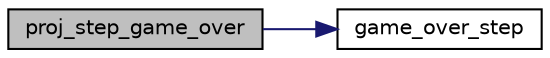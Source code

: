 digraph "proj_step_game_over"
{
 // LATEX_PDF_SIZE
  edge [fontname="Helvetica",fontsize="10",labelfontname="Helvetica",labelfontsize="10"];
  node [fontname="Helvetica",fontsize="10",shape=record];
  rankdir="LR";
  Node1 [label="proj_step_game_over",height=0.2,width=0.4,color="black", fillcolor="grey75", style="filled", fontcolor="black",tooltip="Step function when the state is GAME_OVER. This function is needed to use on the step function pointe..."];
  Node1 -> Node2 [color="midnightblue",fontsize="10",style="solid",fontname="Helvetica"];
  Node2 [label="game_over_step",height=0.2,width=0.4,color="black", fillcolor="white", style="filled",URL="$group__state.html#ga00caab81ed2ff623b2e598c7afeb48cd",tooltip="Draw the state and handle the latest event. This function calls game_over_draw and game_over_handle_e..."];
}
